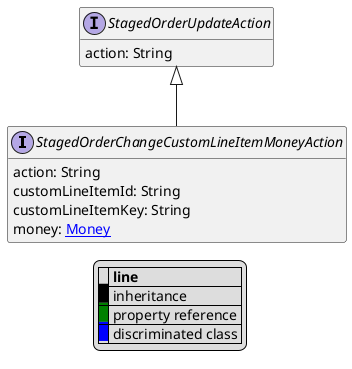 @startuml

hide empty fields
hide empty methods
legend
|= |= line |
|<back:black>   </back>| inheritance |
|<back:green>   </back>| property reference |
|<back:blue>   </back>| discriminated class |
endlegend
interface StagedOrderChangeCustomLineItemMoneyAction [[StagedOrderChangeCustomLineItemMoneyAction.svg]] extends StagedOrderUpdateAction {
    action: String
    customLineItemId: String
    customLineItemKey: String
    money: [[Money.svg Money]]
}
interface StagedOrderUpdateAction [[StagedOrderUpdateAction.svg]]  {
    action: String
}





@enduml
